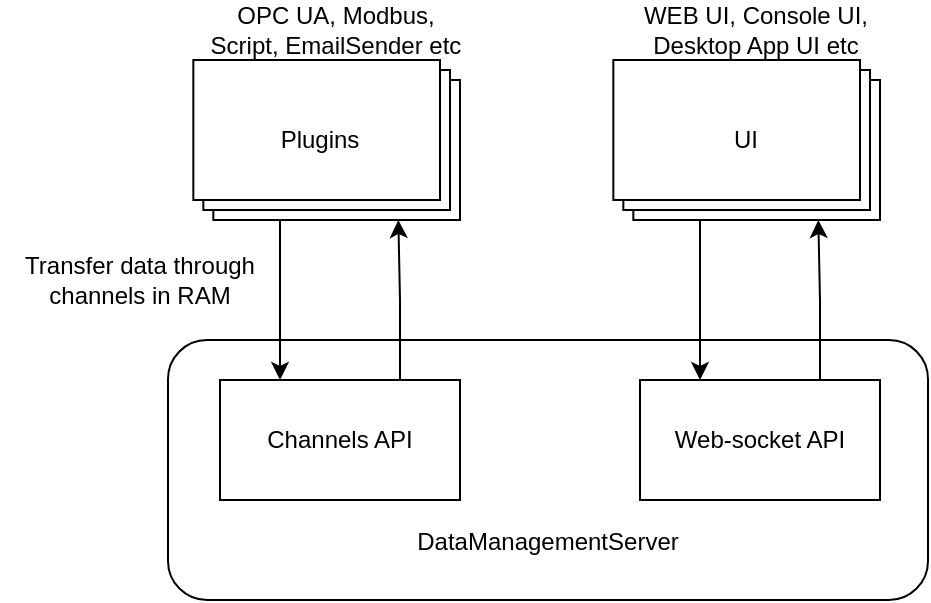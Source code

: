 <mxfile version="14.5.1" type="device"><diagram id="vh6Ydkse1ZaUhDswrAur" name="Страница 1"><mxGraphModel dx="1422" dy="822" grid="1" gridSize="10" guides="1" tooltips="1" connect="1" arrows="1" fold="1" page="1" pageScale="1" pageWidth="827" pageHeight="1169" math="0" shadow="0"><root><mxCell id="0"/><mxCell id="1" parent="0"/><mxCell id="3kjpEOgO7auBCjyceNky-1" value="&lt;br&gt;&lt;br&gt;&lt;br&gt;&lt;br&gt;&lt;br&gt;DataManagementServer" style="rounded=1;whiteSpace=wrap;html=1;" vertex="1" parent="1"><mxGeometry x="224" y="270" width="380" height="130" as="geometry"/></mxCell><mxCell id="3kjpEOgO7auBCjyceNky-16" style="edgeStyle=orthogonalEdgeStyle;rounded=0;orthogonalLoop=1;jettySize=auto;html=1;exitX=0.75;exitY=0;exitDx=0;exitDy=0;entryX=0;entryY=0;entryDx=102.498;entryDy=80;entryPerimeter=0;" edge="1" parent="1" source="3kjpEOgO7auBCjyceNky-2" target="3kjpEOgO7auBCjyceNky-5"><mxGeometry relative="1" as="geometry"/></mxCell><mxCell id="3kjpEOgO7auBCjyceNky-2" value="Channels API" style="rounded=0;whiteSpace=wrap;html=1;" vertex="1" parent="1"><mxGeometry x="250" y="290" width="120" height="60" as="geometry"/></mxCell><mxCell id="3kjpEOgO7auBCjyceNky-18" style="edgeStyle=orthogonalEdgeStyle;rounded=0;orthogonalLoop=1;jettySize=auto;html=1;exitX=0.75;exitY=0;exitDx=0;exitDy=0;entryX=0;entryY=0;entryDx=102.498;entryDy=80;entryPerimeter=0;" edge="1" parent="1" source="3kjpEOgO7auBCjyceNky-3" target="3kjpEOgO7auBCjyceNky-7"><mxGeometry relative="1" as="geometry"/></mxCell><mxCell id="3kjpEOgO7auBCjyceNky-3" value="Web-socket API" style="rounded=0;whiteSpace=wrap;html=1;" vertex="1" parent="1"><mxGeometry x="460" y="290" width="120" height="60" as="geometry"/></mxCell><mxCell id="3kjpEOgO7auBCjyceNky-21" style="edgeStyle=orthogonalEdgeStyle;rounded=0;orthogonalLoop=1;jettySize=auto;html=1;exitX=0;exitY=0;exitDx=40.833;exitDy=80;exitPerimeter=0;entryX=0.25;entryY=0;entryDx=0;entryDy=0;" edge="1" parent="1" source="3kjpEOgO7auBCjyceNky-5" target="3kjpEOgO7auBCjyceNky-2"><mxGeometry relative="1" as="geometry"><Array as="points"><mxPoint x="280" y="210"/></Array></mxGeometry></mxCell><mxCell id="3kjpEOgO7auBCjyceNky-5" value="&lt;p style=&quot;line-height: 10%&quot;&gt;&lt;br&gt;&lt;/p&gt;" style="verticalLabelPosition=bottom;verticalAlign=top;html=1;shape=mxgraph.basic.layered_rect;dx=10;outlineConnect=0;" vertex="1" parent="1"><mxGeometry x="236.67" y="130" width="133.33" height="80" as="geometry"/></mxCell><mxCell id="3kjpEOgO7auBCjyceNky-17" style="edgeStyle=orthogonalEdgeStyle;rounded=0;orthogonalLoop=1;jettySize=auto;html=1;exitX=0;exitY=0;exitDx=40.833;exitDy=80;exitPerimeter=0;entryX=0.25;entryY=0;entryDx=0;entryDy=0;" edge="1" parent="1" source="3kjpEOgO7auBCjyceNky-7" target="3kjpEOgO7auBCjyceNky-3"><mxGeometry relative="1" as="geometry"><Array as="points"><mxPoint x="490" y="210"/></Array></mxGeometry></mxCell><mxCell id="3kjpEOgO7auBCjyceNky-7" value="" style="verticalLabelPosition=bottom;verticalAlign=top;html=1;shape=mxgraph.basic.layered_rect;dx=10;outlineConnect=0;" vertex="1" parent="1"><mxGeometry x="446.67" y="130" width="133.33" height="80" as="geometry"/></mxCell><mxCell id="3kjpEOgO7auBCjyceNky-10" value="Plugins" style="text;html=1;strokeColor=none;fillColor=none;align=center;verticalAlign=middle;whiteSpace=wrap;rounded=0;" vertex="1" parent="1"><mxGeometry x="280" y="160" width="40" height="20" as="geometry"/></mxCell><mxCell id="3kjpEOgO7auBCjyceNky-11" value="UI" style="text;html=1;strokeColor=none;fillColor=none;align=center;verticalAlign=middle;whiteSpace=wrap;rounded=0;" vertex="1" parent="1"><mxGeometry x="493.34" y="160" width="40" height="20" as="geometry"/></mxCell><mxCell id="3kjpEOgO7auBCjyceNky-12" value="OPC UA, Modbus, Script, EmailSender etc" style="text;html=1;strokeColor=none;fillColor=none;align=center;verticalAlign=middle;whiteSpace=wrap;rounded=0;" vertex="1" parent="1"><mxGeometry x="243.34" y="100" width="130" height="30" as="geometry"/></mxCell><mxCell id="3kjpEOgO7auBCjyceNky-13" value="WEB UI, Console UI, Desktop App UI etc" style="text;html=1;strokeColor=none;fillColor=none;align=center;verticalAlign=middle;whiteSpace=wrap;rounded=0;" vertex="1" parent="1"><mxGeometry x="453.34" y="100" width="130" height="30" as="geometry"/></mxCell><mxCell id="3kjpEOgO7auBCjyceNky-22" value="Transfer data through channels in RAM" style="text;html=1;strokeColor=none;fillColor=none;align=center;verticalAlign=middle;whiteSpace=wrap;rounded=0;" vertex="1" parent="1"><mxGeometry x="140" y="220" width="140" height="40" as="geometry"/></mxCell></root></mxGraphModel></diagram></mxfile>